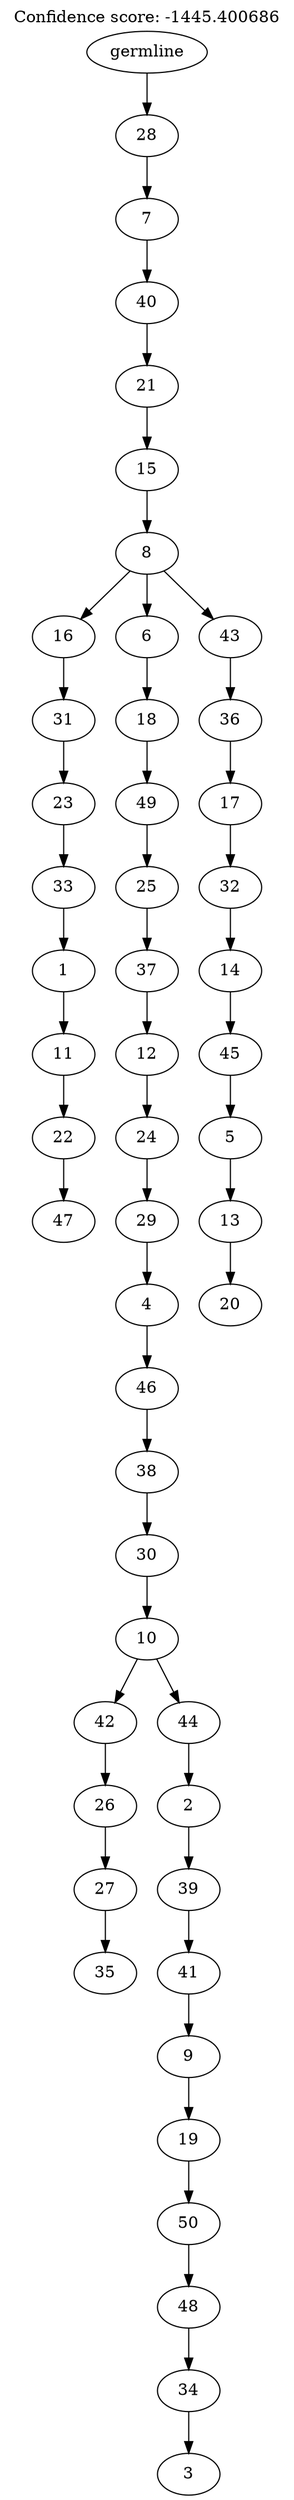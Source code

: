 digraph g {
	"49" -> "50";
	"50" [label="47"];
	"48" -> "49";
	"49" [label="22"];
	"47" -> "48";
	"48" [label="11"];
	"46" -> "47";
	"47" [label="1"];
	"45" -> "46";
	"46" [label="33"];
	"44" -> "45";
	"45" [label="23"];
	"43" -> "44";
	"44" [label="31"];
	"41" -> "42";
	"42" [label="35"];
	"40" -> "41";
	"41" [label="27"];
	"39" -> "40";
	"40" [label="26"];
	"37" -> "38";
	"38" [label="3"];
	"36" -> "37";
	"37" [label="34"];
	"35" -> "36";
	"36" [label="48"];
	"34" -> "35";
	"35" [label="50"];
	"33" -> "34";
	"34" [label="19"];
	"32" -> "33";
	"33" [label="9"];
	"31" -> "32";
	"32" [label="41"];
	"30" -> "31";
	"31" [label="39"];
	"29" -> "30";
	"30" [label="2"];
	"28" -> "29";
	"29" [label="44"];
	"28" -> "39";
	"39" [label="42"];
	"27" -> "28";
	"28" [label="10"];
	"26" -> "27";
	"27" [label="30"];
	"25" -> "26";
	"26" [label="38"];
	"24" -> "25";
	"25" [label="46"];
	"23" -> "24";
	"24" [label="4"];
	"22" -> "23";
	"23" [label="29"];
	"21" -> "22";
	"22" [label="24"];
	"20" -> "21";
	"21" [label="12"];
	"19" -> "20";
	"20" [label="37"];
	"18" -> "19";
	"19" [label="25"];
	"17" -> "18";
	"18" [label="49"];
	"16" -> "17";
	"17" [label="18"];
	"14" -> "15";
	"15" [label="20"];
	"13" -> "14";
	"14" [label="13"];
	"12" -> "13";
	"13" [label="5"];
	"11" -> "12";
	"12" [label="45"];
	"10" -> "11";
	"11" [label="14"];
	"9" -> "10";
	"10" [label="32"];
	"8" -> "9";
	"9" [label="17"];
	"7" -> "8";
	"8" [label="36"];
	"6" -> "7";
	"7" [label="43"];
	"6" -> "16";
	"16" [label="6"];
	"6" -> "43";
	"43" [label="16"];
	"5" -> "6";
	"6" [label="8"];
	"4" -> "5";
	"5" [label="15"];
	"3" -> "4";
	"4" [label="21"];
	"2" -> "3";
	"3" [label="40"];
	"1" -> "2";
	"2" [label="7"];
	"0" -> "1";
	"1" [label="28"];
	"0" [label="germline"];
	labelloc="t";
	label="Confidence score: -1445.400686";
}
